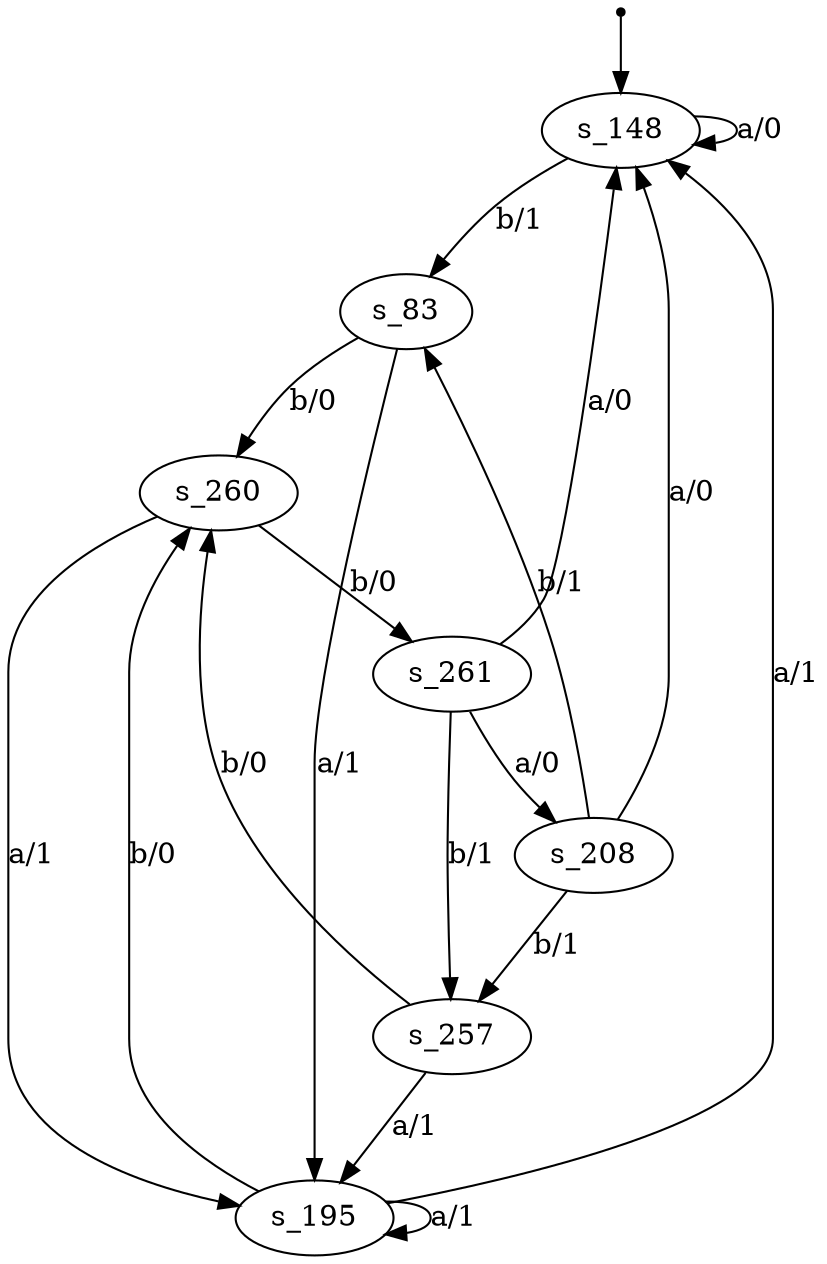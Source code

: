 digraph fsm {
	s_148 [root=true]
	s_83
	s_260
	s_261
	s_195
	s_257
	s_208
	qi [shape = point]
	qi -> s_148
	s_148 -> s_83 [label="b/1"]
	s_83 -> s_260 [label="b/0"]
	s_260 -> s_261 [label="b/0"]
	s_261 -> s_148 [label="a/0"]
	s_148 -> s_148 [label="a/0"]
	s_83 -> s_195 [label="a/1"]
	s_195 -> s_260 [label="b/0"]
	s_260 -> s_195 [label="a/1"]
	s_195 -> s_195 [label="a/1"]
	s_261 -> s_257 [label="b/1"]
	s_257 -> s_260 [label="b/0"]
	s_257 -> s_195 [label="a/1"]
	s_261 -> s_208 [label="a/0"]
	s_208 -> s_257 [label="b/1"]
	s_195 -> s_148 [label="a/1"]
	s_208 -> s_83 [label="b/1"]
	s_208 -> s_148 [label="a/0"]
}